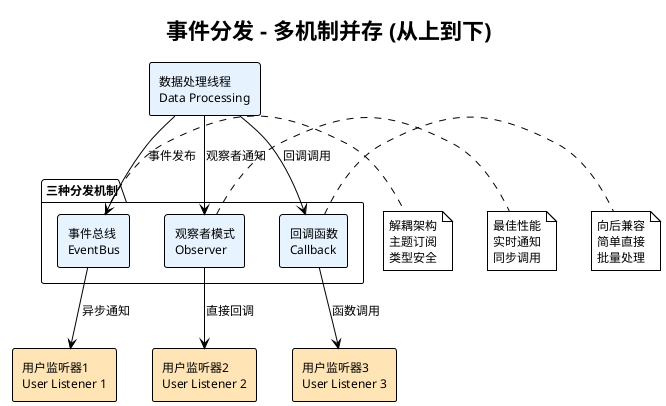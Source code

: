 @startuml Event_Dispatch
!theme plain
title 事件分发 - 多机制并存 (从上到下)

skinparam backgroundColor #FFFFFF
skinparam defaultFontSize 12

rectangle "数据处理线程\nData Processing" as Process #E6F3FF

package "三种分发机制" {
    rectangle "事件总线\nEventBus" as EventBus #E7F3FF
    rectangle "观察者模式\nObserver" as Observer #E7F3FF  
    rectangle "回调函数\nCallback" as Callback #E7F3FF
}

rectangle "用户监听器1\nUser Listener 1" as User1 #FFE4B5
rectangle "用户监听器2\nUser Listener 2" as User2 #FFE4B5
rectangle "用户监听器3\nUser Listener 3" as User3 #FFE4B5

Process --> EventBus : 事件发布
Process --> Observer : 观察者通知
Process --> Callback : 回调调用

EventBus --> User1 : 异步通知
Observer --> User2 : 直接回调
Callback --> User3 : 函数调用

note right of EventBus
解耦架构
主题订阅
类型安全
end note

note right of Observer  
最佳性能
实时通知
同步调用
end note

note right of Callback
向后兼容
简单直接
批量处理
end note

@enduml